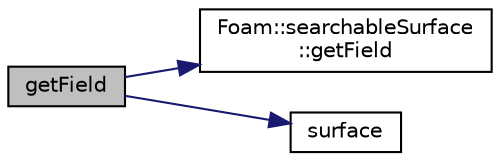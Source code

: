 digraph "getField"
{
  bgcolor="transparent";
  edge [fontname="Helvetica",fontsize="10",labelfontname="Helvetica",labelfontsize="10"];
  node [fontname="Helvetica",fontsize="10",shape=record];
  rankdir="LR";
  Node561 [label="getField",height=0.2,width=0.4,color="black", fillcolor="grey75", style="filled", fontcolor="black"];
  Node561 -> Node562 [color="midnightblue",fontsize="10",style="solid",fontname="Helvetica"];
  Node562 [label="Foam::searchableSurface\l::getField",height=0.2,width=0.4,color="black",URL="$a26369.html#a7e480c726700f7be64e4c7ae546c48c2",tooltip="WIP. From a set of hits (points and. "];
  Node561 -> Node563 [color="midnightblue",fontsize="10",style="solid",fontname="Helvetica"];
  Node563 [label="surface",height=0.2,width=0.4,color="black",URL="$a26389.html#a98530557a54cd0deaf0f9b36a57ab181"];
}
